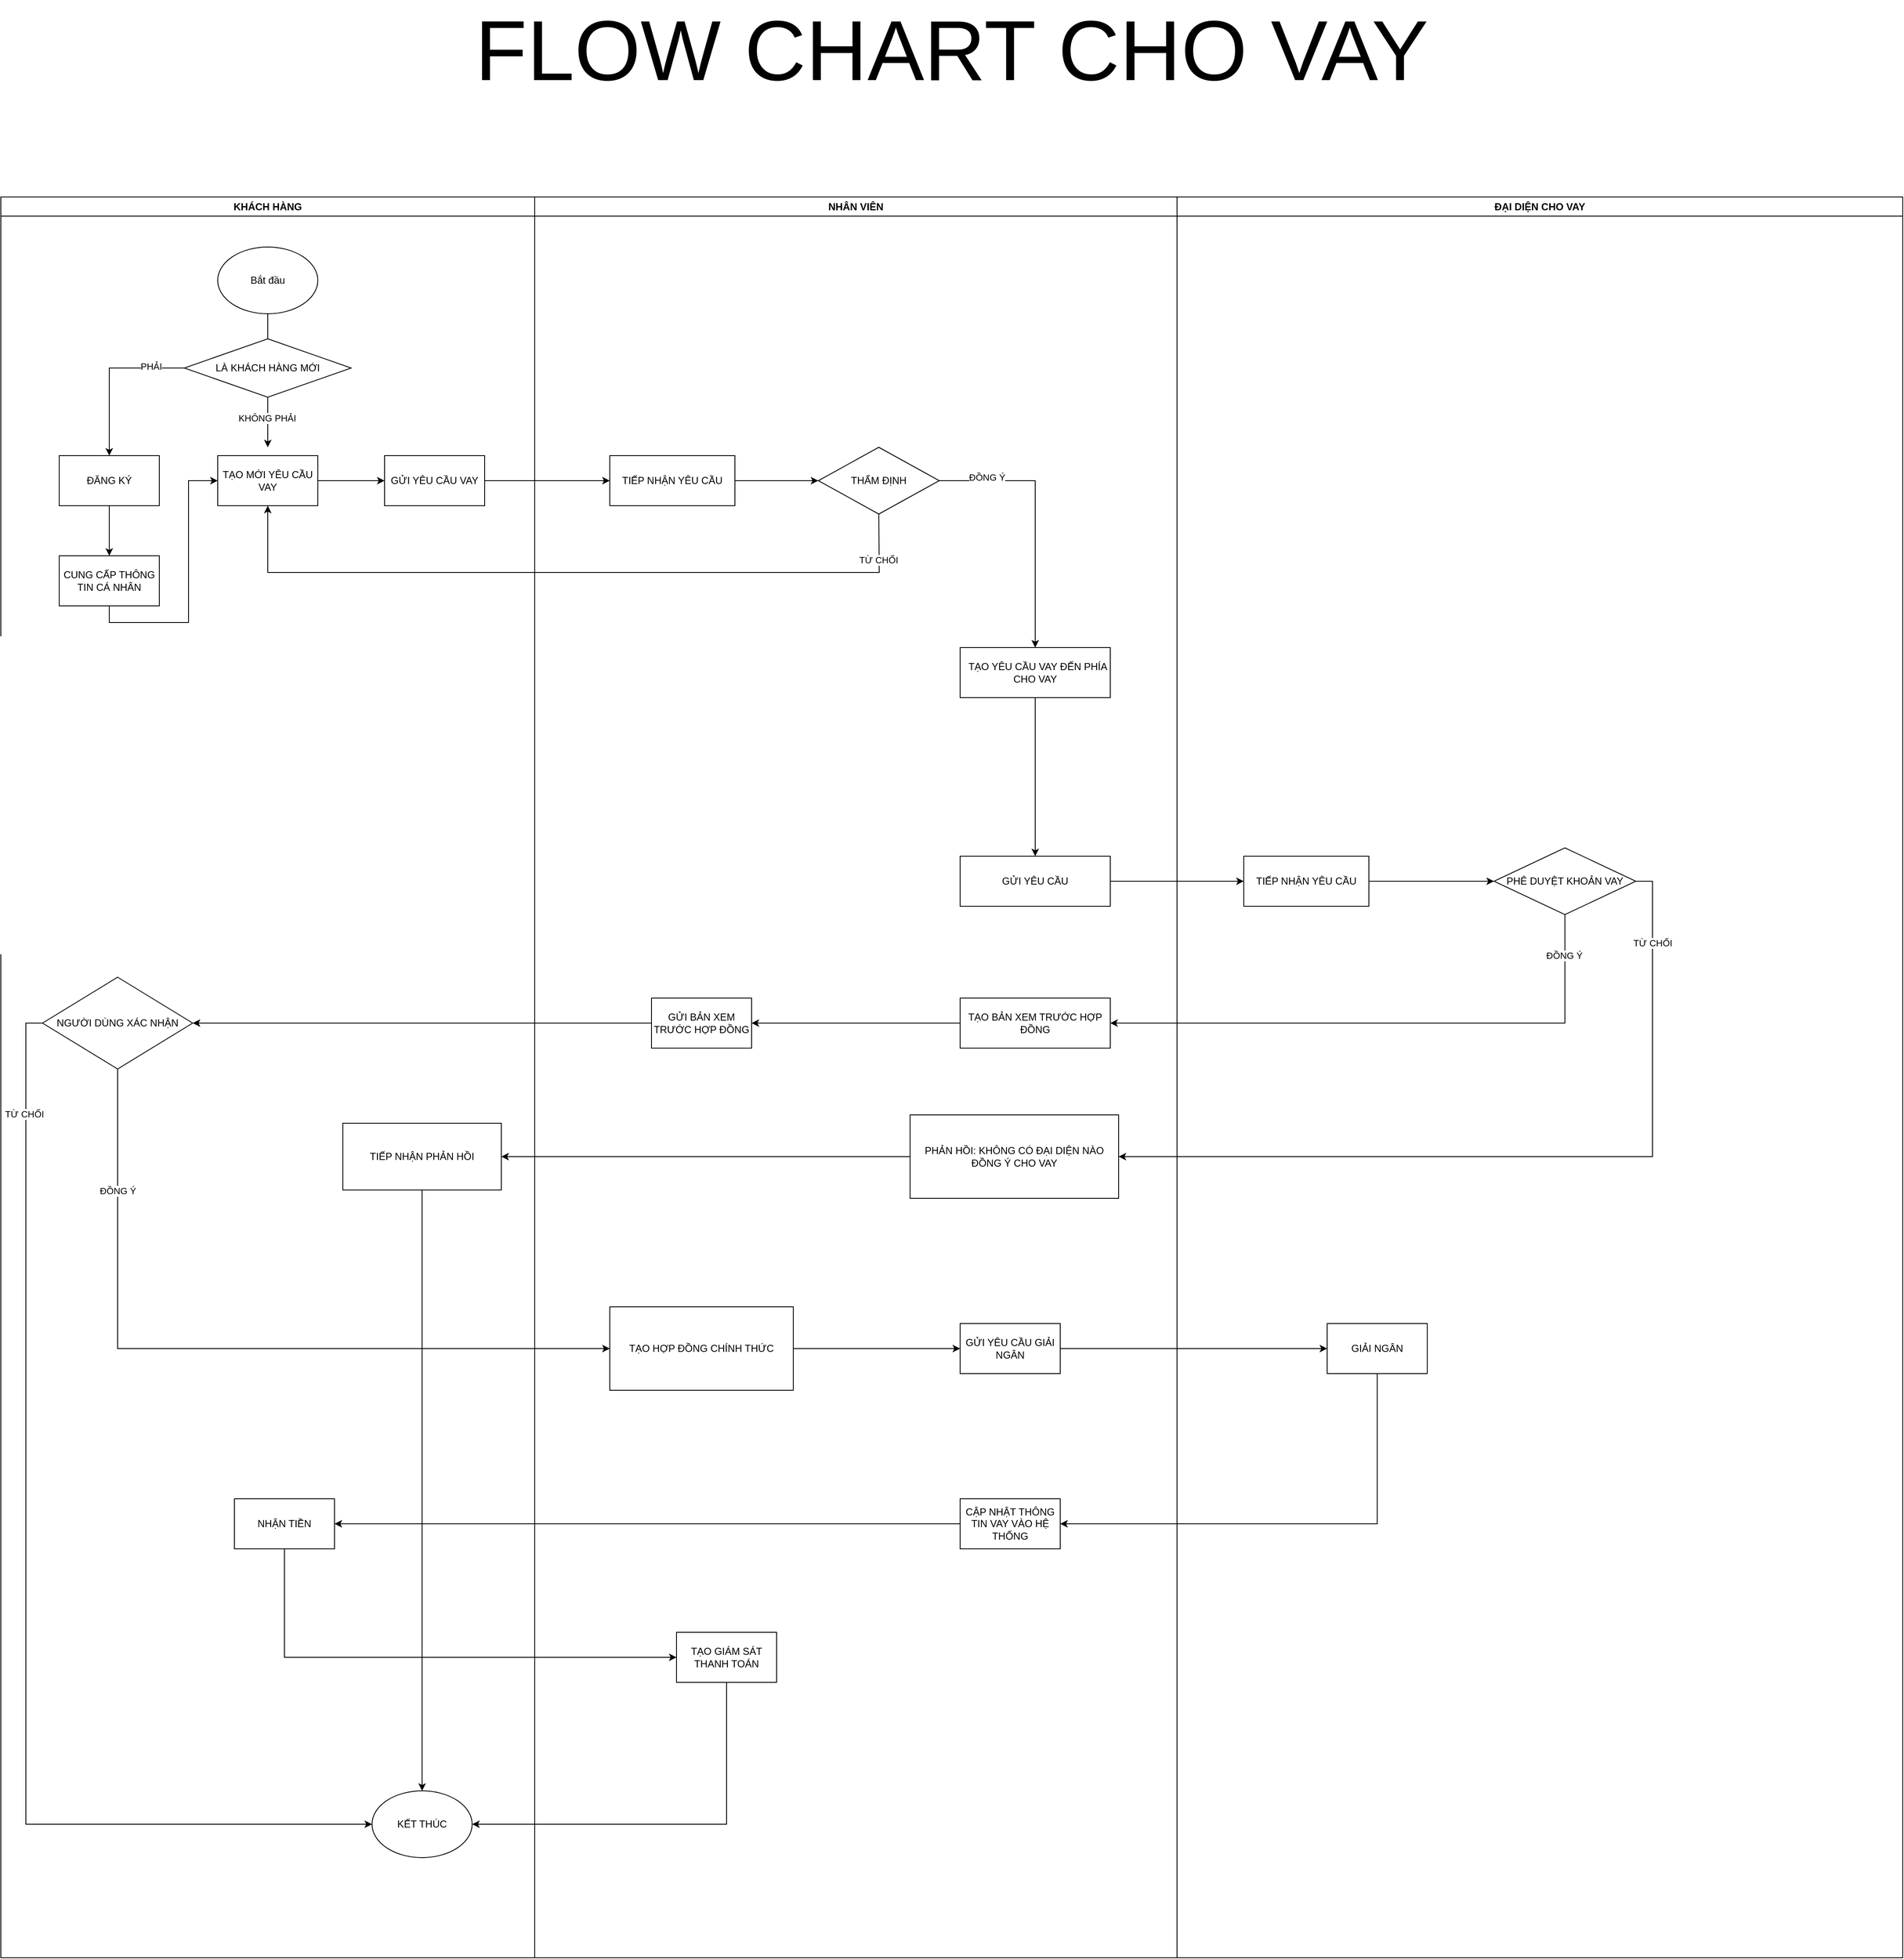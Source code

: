 <mxfile version="22.0.2" type="device">
  <diagram id="C5RBs43oDa-KdzZeNtuy" name="Page-1">
    <mxGraphModel dx="2590" dy="1635" grid="1" gridSize="10" guides="1" tooltips="1" connect="1" arrows="1" fold="1" page="1" pageScale="1" pageWidth="4681" pageHeight="3300" math="0" shadow="0">
      <root>
        <mxCell id="WIyWlLk6GJQsqaUBKTNV-0" />
        <mxCell id="WIyWlLk6GJQsqaUBKTNV-1" parent="WIyWlLk6GJQsqaUBKTNV-0" />
        <mxCell id="ZbLisRwh69mEDQL9dUMC-9" value="KHÁCH HÀNG" style="swimlane;whiteSpace=wrap;html=1;" parent="WIyWlLk6GJQsqaUBKTNV-1" vertex="1">
          <mxGeometry x="740" y="310" width="640" height="2110" as="geometry">
            <mxRectangle x="740" y="310" width="120" height="30" as="alternateBounds" />
          </mxGeometry>
        </mxCell>
        <mxCell id="ZbLisRwh69mEDQL9dUMC-11" value="Bắt đầu" style="ellipse;whiteSpace=wrap;html=1;" parent="ZbLisRwh69mEDQL9dUMC-9" vertex="1">
          <mxGeometry x="260" y="60" width="120" height="80" as="geometry" />
        </mxCell>
        <mxCell id="ZbLisRwh69mEDQL9dUMC-12" value="" style="endArrow=classic;html=1;rounded=0;exitX=0.5;exitY=1;exitDx=0;exitDy=0;" parent="ZbLisRwh69mEDQL9dUMC-9" source="ZbLisRwh69mEDQL9dUMC-11" edge="1">
          <mxGeometry width="50" height="50" relative="1" as="geometry">
            <mxPoint x="340" y="360" as="sourcePoint" />
            <mxPoint x="320" y="300" as="targetPoint" />
          </mxGeometry>
        </mxCell>
        <mxCell id="mGWSFxbRVeka4cZydjHZ-1" value="KHÔNG PHẢI" style="edgeLabel;html=1;align=center;verticalAlign=middle;resizable=0;points=[];" vertex="1" connectable="0" parent="ZbLisRwh69mEDQL9dUMC-12">
          <mxGeometry x="0.557" y="-1" relative="1" as="geometry">
            <mxPoint as="offset" />
          </mxGeometry>
        </mxCell>
        <mxCell id="ZbLisRwh69mEDQL9dUMC-13" value="TẠO MỚI YÊU CẦU VAY" style="rounded=0;whiteSpace=wrap;html=1;" parent="ZbLisRwh69mEDQL9dUMC-9" vertex="1">
          <mxGeometry x="260" y="310" width="120" height="60" as="geometry" />
        </mxCell>
        <mxCell id="ZbLisRwh69mEDQL9dUMC-40" value="NGƯỜI DÙNG XÁC NHẬN" style="rhombus;whiteSpace=wrap;html=1;" parent="ZbLisRwh69mEDQL9dUMC-9" vertex="1">
          <mxGeometry x="50" y="935" width="180" height="110" as="geometry" />
        </mxCell>
        <mxCell id="ZbLisRwh69mEDQL9dUMC-46" value="TIẾP NHẬN PHẢN HỒI" style="rounded=0;whiteSpace=wrap;html=1;" parent="ZbLisRwh69mEDQL9dUMC-9" vertex="1">
          <mxGeometry x="410" y="1110" width="190" height="80" as="geometry" />
        </mxCell>
        <mxCell id="zH1vuay15ItvjA4DE57S-2" value="NHẬN TIỀN" style="rounded=0;whiteSpace=wrap;html=1;" parent="ZbLisRwh69mEDQL9dUMC-9" vertex="1">
          <mxGeometry x="280" y="1560" width="120" height="60" as="geometry" />
        </mxCell>
        <mxCell id="mGWSFxbRVeka4cZydjHZ-4" style="edgeStyle=orthogonalEdgeStyle;rounded=0;orthogonalLoop=1;jettySize=auto;html=1;exitX=0;exitY=0.5;exitDx=0;exitDy=0;entryX=0.5;entryY=0;entryDx=0;entryDy=0;" edge="1" parent="ZbLisRwh69mEDQL9dUMC-9" source="mGWSFxbRVeka4cZydjHZ-0" target="mGWSFxbRVeka4cZydjHZ-2">
          <mxGeometry relative="1" as="geometry" />
        </mxCell>
        <mxCell id="mGWSFxbRVeka4cZydjHZ-7" value="PHẢI" style="edgeLabel;html=1;align=center;verticalAlign=middle;resizable=0;points=[];" vertex="1" connectable="0" parent="mGWSFxbRVeka4cZydjHZ-4">
          <mxGeometry x="-0.581" y="-2" relative="1" as="geometry">
            <mxPoint x="1" as="offset" />
          </mxGeometry>
        </mxCell>
        <mxCell id="mGWSFxbRVeka4cZydjHZ-0" value="LÀ KHÁCH HÀNG MỚI" style="rhombus;whiteSpace=wrap;html=1;" vertex="1" parent="ZbLisRwh69mEDQL9dUMC-9">
          <mxGeometry x="220" y="170" width="200" height="70" as="geometry" />
        </mxCell>
        <mxCell id="mGWSFxbRVeka4cZydjHZ-5" style="edgeStyle=orthogonalEdgeStyle;rounded=0;orthogonalLoop=1;jettySize=auto;html=1;exitX=0.5;exitY=1;exitDx=0;exitDy=0;entryX=0.5;entryY=0;entryDx=0;entryDy=0;" edge="1" parent="ZbLisRwh69mEDQL9dUMC-9" source="mGWSFxbRVeka4cZydjHZ-2" target="mGWSFxbRVeka4cZydjHZ-3">
          <mxGeometry relative="1" as="geometry" />
        </mxCell>
        <mxCell id="mGWSFxbRVeka4cZydjHZ-2" value="ĐĂNG KÝ" style="rounded=0;whiteSpace=wrap;html=1;" vertex="1" parent="ZbLisRwh69mEDQL9dUMC-9">
          <mxGeometry x="70" y="310" width="120" height="60" as="geometry" />
        </mxCell>
        <mxCell id="mGWSFxbRVeka4cZydjHZ-6" style="edgeStyle=orthogonalEdgeStyle;rounded=0;orthogonalLoop=1;jettySize=auto;html=1;exitX=0.5;exitY=1;exitDx=0;exitDy=0;entryX=0;entryY=0.5;entryDx=0;entryDy=0;" edge="1" parent="ZbLisRwh69mEDQL9dUMC-9" source="mGWSFxbRVeka4cZydjHZ-3" target="ZbLisRwh69mEDQL9dUMC-13">
          <mxGeometry relative="1" as="geometry" />
        </mxCell>
        <mxCell id="mGWSFxbRVeka4cZydjHZ-3" value="CUNG CẤP THÔNG TIN CÁ NHÂN" style="rounded=0;whiteSpace=wrap;html=1;" vertex="1" parent="ZbLisRwh69mEDQL9dUMC-9">
          <mxGeometry x="70" y="430" width="120" height="60" as="geometry" />
        </mxCell>
        <mxCell id="ZbLisRwh69mEDQL9dUMC-10" value="NHÂN VIÊN" style="swimlane;whiteSpace=wrap;html=1;" parent="WIyWlLk6GJQsqaUBKTNV-1" vertex="1">
          <mxGeometry x="1380" y="310" width="770" height="2110" as="geometry">
            <mxRectangle x="740" y="310" width="120" height="30" as="alternateBounds" />
          </mxGeometry>
        </mxCell>
        <mxCell id="ZbLisRwh69mEDQL9dUMC-26" style="edgeStyle=orthogonalEdgeStyle;rounded=0;orthogonalLoop=1;jettySize=auto;html=1;exitX=1;exitY=0.5;exitDx=0;exitDy=0;" parent="ZbLisRwh69mEDQL9dUMC-10" source="ZbLisRwh69mEDQL9dUMC-14" target="ZbLisRwh69mEDQL9dUMC-25" edge="1">
          <mxGeometry relative="1" as="geometry" />
        </mxCell>
        <mxCell id="ZbLisRwh69mEDQL9dUMC-34" value="ĐỒNG Ý" style="edgeLabel;html=1;align=center;verticalAlign=middle;resizable=0;points=[];" parent="ZbLisRwh69mEDQL9dUMC-26" vertex="1" connectable="0">
          <mxGeometry x="-0.634" y="4" relative="1" as="geometry">
            <mxPoint x="-1" as="offset" />
          </mxGeometry>
        </mxCell>
        <mxCell id="ZbLisRwh69mEDQL9dUMC-14" value="THẨM ĐỊNH" style="rhombus;whiteSpace=wrap;html=1;" parent="ZbLisRwh69mEDQL9dUMC-10" vertex="1">
          <mxGeometry x="340" y="300" width="145" height="80" as="geometry" />
        </mxCell>
        <mxCell id="ZbLisRwh69mEDQL9dUMC-22" style="edgeStyle=orthogonalEdgeStyle;rounded=0;orthogonalLoop=1;jettySize=auto;html=1;exitX=1;exitY=0.5;exitDx=0;exitDy=0;" parent="ZbLisRwh69mEDQL9dUMC-10" source="ZbLisRwh69mEDQL9dUMC-20" target="ZbLisRwh69mEDQL9dUMC-14" edge="1">
          <mxGeometry relative="1" as="geometry" />
        </mxCell>
        <mxCell id="ZbLisRwh69mEDQL9dUMC-20" value="TIẾP NHẬN YÊU CẦU" style="rounded=0;whiteSpace=wrap;html=1;" parent="ZbLisRwh69mEDQL9dUMC-10" vertex="1">
          <mxGeometry x="90" y="310" width="150" height="60" as="geometry" />
        </mxCell>
        <mxCell id="ZbLisRwh69mEDQL9dUMC-28" style="edgeStyle=orthogonalEdgeStyle;rounded=0;orthogonalLoop=1;jettySize=auto;html=1;exitX=0.5;exitY=1;exitDx=0;exitDy=0;" parent="ZbLisRwh69mEDQL9dUMC-10" source="ZbLisRwh69mEDQL9dUMC-25" target="ZbLisRwh69mEDQL9dUMC-27" edge="1">
          <mxGeometry relative="1" as="geometry">
            <mxPoint x="600" y="580" as="targetPoint" />
          </mxGeometry>
        </mxCell>
        <mxCell id="ZbLisRwh69mEDQL9dUMC-25" value="&amp;nbsp; TẠO YÊU CẦU VAY ĐẾN PHÍA CHO VAY" style="rounded=0;whiteSpace=wrap;html=1;" parent="ZbLisRwh69mEDQL9dUMC-10" vertex="1">
          <mxGeometry x="510" y="540" width="180" height="60" as="geometry" />
        </mxCell>
        <mxCell id="ZbLisRwh69mEDQL9dUMC-27" value="GỬI YÊU CẦU" style="rounded=0;whiteSpace=wrap;html=1;" parent="ZbLisRwh69mEDQL9dUMC-10" vertex="1">
          <mxGeometry x="510" y="790" width="180" height="60" as="geometry" />
        </mxCell>
        <mxCell id="ZbLisRwh69mEDQL9dUMC-41" style="edgeStyle=orthogonalEdgeStyle;rounded=0;orthogonalLoop=1;jettySize=auto;html=1;exitX=0;exitY=0.5;exitDx=0;exitDy=0;entryX=1;entryY=0.5;entryDx=0;entryDy=0;" parent="ZbLisRwh69mEDQL9dUMC-10" source="ZbLisRwh69mEDQL9dUMC-35" target="ZbLisRwh69mEDQL9dUMC-38" edge="1">
          <mxGeometry relative="1" as="geometry" />
        </mxCell>
        <mxCell id="ZbLisRwh69mEDQL9dUMC-35" value="TẠO BẢN XEM TRƯỚC HỢP ĐỒNG" style="rounded=0;whiteSpace=wrap;html=1;" parent="ZbLisRwh69mEDQL9dUMC-10" vertex="1">
          <mxGeometry x="510" y="960" width="180" height="60" as="geometry" />
        </mxCell>
        <mxCell id="ZbLisRwh69mEDQL9dUMC-38" value="GỬI BẢN XEM TRƯỚC HỢP ĐỒNG" style="rounded=0;whiteSpace=wrap;html=1;" parent="ZbLisRwh69mEDQL9dUMC-10" vertex="1">
          <mxGeometry x="140" y="960" width="120" height="60" as="geometry" />
        </mxCell>
        <mxCell id="ZbLisRwh69mEDQL9dUMC-43" value="PHẢN HỒI: KHÔNG CÓ ĐẠI DIỆN NÀO ĐỒNG Ý CHO VAY" style="rounded=0;whiteSpace=wrap;html=1;" parent="ZbLisRwh69mEDQL9dUMC-10" vertex="1">
          <mxGeometry x="450" y="1100" width="250" height="100" as="geometry" />
        </mxCell>
        <mxCell id="ZbLisRwh69mEDQL9dUMC-54" style="edgeStyle=orthogonalEdgeStyle;rounded=0;orthogonalLoop=1;jettySize=auto;html=1;exitX=1;exitY=0.5;exitDx=0;exitDy=0;" parent="ZbLisRwh69mEDQL9dUMC-10" source="ZbLisRwh69mEDQL9dUMC-51" target="ZbLisRwh69mEDQL9dUMC-53" edge="1">
          <mxGeometry relative="1" as="geometry" />
        </mxCell>
        <mxCell id="ZbLisRwh69mEDQL9dUMC-51" value="TẠO HỢP ĐỒNG CHÍNH THỨC" style="rounded=0;whiteSpace=wrap;html=1;" parent="ZbLisRwh69mEDQL9dUMC-10" vertex="1">
          <mxGeometry x="90" y="1330" width="220" height="100" as="geometry" />
        </mxCell>
        <mxCell id="ZbLisRwh69mEDQL9dUMC-53" value="GỬI YÊU CẦU GIẢI NGÂN" style="rounded=0;whiteSpace=wrap;html=1;" parent="ZbLisRwh69mEDQL9dUMC-10" vertex="1">
          <mxGeometry x="510" y="1350" width="120" height="60" as="geometry" />
        </mxCell>
        <mxCell id="zH1vuay15ItvjA4DE57S-0" value="CẬP NHẬT THÔNG TIN VAY VÀO HỆ THỐNG" style="rounded=0;whiteSpace=wrap;html=1;" parent="ZbLisRwh69mEDQL9dUMC-10" vertex="1">
          <mxGeometry x="510" y="1560" width="120" height="60" as="geometry" />
        </mxCell>
        <mxCell id="mGWSFxbRVeka4cZydjHZ-13" value="TẠO GIÁM SÁT THANH TOÁN" style="rounded=0;whiteSpace=wrap;html=1;" vertex="1" parent="ZbLisRwh69mEDQL9dUMC-10">
          <mxGeometry x="170" y="1720" width="120" height="60" as="geometry" />
        </mxCell>
        <mxCell id="ZbLisRwh69mEDQL9dUMC-18" value="" style="edgeStyle=orthogonalEdgeStyle;rounded=0;orthogonalLoop=1;jettySize=auto;html=1;exitX=1;exitY=0.5;exitDx=0;exitDy=0;entryX=0;entryY=0.5;entryDx=0;entryDy=0;" parent="WIyWlLk6GJQsqaUBKTNV-1" source="ZbLisRwh69mEDQL9dUMC-13" target="ZbLisRwh69mEDQL9dUMC-17" edge="1">
          <mxGeometry relative="1" as="geometry">
            <mxPoint x="1120" y="650" as="sourcePoint" />
            <mxPoint x="1570" y="650" as="targetPoint" />
          </mxGeometry>
        </mxCell>
        <mxCell id="ZbLisRwh69mEDQL9dUMC-21" style="edgeStyle=orthogonalEdgeStyle;rounded=0;orthogonalLoop=1;jettySize=auto;html=1;exitX=1;exitY=0.5;exitDx=0;exitDy=0;" parent="WIyWlLk6GJQsqaUBKTNV-1" source="ZbLisRwh69mEDQL9dUMC-17" target="ZbLisRwh69mEDQL9dUMC-20" edge="1">
          <mxGeometry relative="1" as="geometry" />
        </mxCell>
        <mxCell id="ZbLisRwh69mEDQL9dUMC-17" value="GỬI YÊU CẦU VAY" style="rounded=0;whiteSpace=wrap;html=1;" parent="WIyWlLk6GJQsqaUBKTNV-1" vertex="1">
          <mxGeometry x="1200" y="620" width="120" height="60" as="geometry" />
        </mxCell>
        <mxCell id="ZbLisRwh69mEDQL9dUMC-16" value="" style="endArrow=classic;html=1;rounded=0;exitX=0.5;exitY=1;exitDx=0;exitDy=0;entryX=0.5;entryY=1;entryDx=0;entryDy=0;" parent="WIyWlLk6GJQsqaUBKTNV-1" source="ZbLisRwh69mEDQL9dUMC-14" target="ZbLisRwh69mEDQL9dUMC-13" edge="1">
          <mxGeometry width="50" height="50" relative="1" as="geometry">
            <mxPoint x="1660" y="820" as="sourcePoint" />
            <mxPoint x="1710" y="770" as="targetPoint" />
            <Array as="points">
              <mxPoint x="1793" y="760" />
              <mxPoint x="1060" y="760" />
            </Array>
          </mxGeometry>
        </mxCell>
        <mxCell id="ZbLisRwh69mEDQL9dUMC-19" value="TỪ CHỐI" style="edgeLabel;html=1;align=center;verticalAlign=middle;resizable=0;points=[];" parent="ZbLisRwh69mEDQL9dUMC-16" vertex="1" connectable="0">
          <mxGeometry x="-0.875" y="-1" relative="1" as="geometry">
            <mxPoint as="offset" />
          </mxGeometry>
        </mxCell>
        <mxCell id="ZbLisRwh69mEDQL9dUMC-23" value="ĐẠI DIỆN CHO VAY" style="swimlane;whiteSpace=wrap;html=1;" parent="WIyWlLk6GJQsqaUBKTNV-1" vertex="1">
          <mxGeometry x="2150" y="310" width="870" height="2110" as="geometry" />
        </mxCell>
        <mxCell id="ZbLisRwh69mEDQL9dUMC-33" style="edgeStyle=orthogonalEdgeStyle;rounded=0;orthogonalLoop=1;jettySize=auto;html=1;exitX=1;exitY=0.5;exitDx=0;exitDy=0;entryX=0;entryY=0.5;entryDx=0;entryDy=0;" parent="ZbLisRwh69mEDQL9dUMC-23" source="ZbLisRwh69mEDQL9dUMC-29" target="ZbLisRwh69mEDQL9dUMC-31" edge="1">
          <mxGeometry relative="1" as="geometry" />
        </mxCell>
        <mxCell id="ZbLisRwh69mEDQL9dUMC-29" value="TIẾP NHẬN YÊU CẦU" style="rounded=0;whiteSpace=wrap;html=1;" parent="ZbLisRwh69mEDQL9dUMC-23" vertex="1">
          <mxGeometry x="80" y="790" width="150" height="60" as="geometry" />
        </mxCell>
        <mxCell id="ZbLisRwh69mEDQL9dUMC-31" value="PHÊ DUYỆT KHOẢN VAY" style="rhombus;whiteSpace=wrap;html=1;" parent="ZbLisRwh69mEDQL9dUMC-23" vertex="1">
          <mxGeometry x="380" y="780" width="170" height="80" as="geometry" />
        </mxCell>
        <mxCell id="ZbLisRwh69mEDQL9dUMC-55" value="GIẢI NGÂN" style="rounded=0;whiteSpace=wrap;html=1;" parent="ZbLisRwh69mEDQL9dUMC-23" vertex="1">
          <mxGeometry x="180" y="1350" width="120" height="60" as="geometry" />
        </mxCell>
        <mxCell id="ZbLisRwh69mEDQL9dUMC-30" value="" style="endArrow=classic;html=1;rounded=0;exitX=1;exitY=0.5;exitDx=0;exitDy=0;entryX=0;entryY=0.5;entryDx=0;entryDy=0;" parent="WIyWlLk6GJQsqaUBKTNV-1" source="ZbLisRwh69mEDQL9dUMC-27" target="ZbLisRwh69mEDQL9dUMC-29" edge="1">
          <mxGeometry width="50" height="50" relative="1" as="geometry">
            <mxPoint x="2100" y="1160" as="sourcePoint" />
            <mxPoint x="2150" y="1110" as="targetPoint" />
          </mxGeometry>
        </mxCell>
        <mxCell id="ZbLisRwh69mEDQL9dUMC-36" style="edgeStyle=orthogonalEdgeStyle;rounded=0;orthogonalLoop=1;jettySize=auto;html=1;exitX=0.5;exitY=1;exitDx=0;exitDy=0;entryX=1;entryY=0.5;entryDx=0;entryDy=0;" parent="WIyWlLk6GJQsqaUBKTNV-1" source="ZbLisRwh69mEDQL9dUMC-31" target="ZbLisRwh69mEDQL9dUMC-35" edge="1">
          <mxGeometry relative="1" as="geometry" />
        </mxCell>
        <mxCell id="ZbLisRwh69mEDQL9dUMC-42" value="ĐỒNG Ý" style="edgeLabel;html=1;align=center;verticalAlign=middle;resizable=0;points=[];" parent="ZbLisRwh69mEDQL9dUMC-36" vertex="1" connectable="0">
          <mxGeometry x="-0.854" y="-1" relative="1" as="geometry">
            <mxPoint y="-1" as="offset" />
          </mxGeometry>
        </mxCell>
        <mxCell id="ZbLisRwh69mEDQL9dUMC-39" style="edgeStyle=orthogonalEdgeStyle;rounded=0;orthogonalLoop=1;jettySize=auto;html=1;exitX=0;exitY=0.5;exitDx=0;exitDy=0;entryX=1;entryY=0.5;entryDx=0;entryDy=0;" parent="WIyWlLk6GJQsqaUBKTNV-1" source="ZbLisRwh69mEDQL9dUMC-38" target="ZbLisRwh69mEDQL9dUMC-40" edge="1">
          <mxGeometry relative="1" as="geometry">
            <mxPoint x="1210" y="1300" as="targetPoint" />
          </mxGeometry>
        </mxCell>
        <mxCell id="ZbLisRwh69mEDQL9dUMC-44" style="edgeStyle=orthogonalEdgeStyle;rounded=0;orthogonalLoop=1;jettySize=auto;html=1;exitX=1;exitY=0.5;exitDx=0;exitDy=0;entryX=1;entryY=0.5;entryDx=0;entryDy=0;" parent="WIyWlLk6GJQsqaUBKTNV-1" source="ZbLisRwh69mEDQL9dUMC-31" target="ZbLisRwh69mEDQL9dUMC-43" edge="1">
          <mxGeometry relative="1" as="geometry" />
        </mxCell>
        <mxCell id="ZbLisRwh69mEDQL9dUMC-45" value="TỪ CHỐI" style="edgeLabel;html=1;align=center;verticalAlign=middle;resizable=0;points=[];" parent="ZbLisRwh69mEDQL9dUMC-44" vertex="1" connectable="0">
          <mxGeometry x="-0.811" relative="1" as="geometry">
            <mxPoint as="offset" />
          </mxGeometry>
        </mxCell>
        <mxCell id="ZbLisRwh69mEDQL9dUMC-47" style="edgeStyle=orthogonalEdgeStyle;rounded=0;orthogonalLoop=1;jettySize=auto;html=1;exitX=0;exitY=0.5;exitDx=0;exitDy=0;entryX=1;entryY=0.5;entryDx=0;entryDy=0;" parent="WIyWlLk6GJQsqaUBKTNV-1" source="ZbLisRwh69mEDQL9dUMC-43" target="ZbLisRwh69mEDQL9dUMC-46" edge="1">
          <mxGeometry relative="1" as="geometry" />
        </mxCell>
        <mxCell id="ZbLisRwh69mEDQL9dUMC-52" style="edgeStyle=orthogonalEdgeStyle;rounded=0;orthogonalLoop=1;jettySize=auto;html=1;exitX=0.5;exitY=1;exitDx=0;exitDy=0;entryX=0;entryY=0.5;entryDx=0;entryDy=0;" parent="WIyWlLk6GJQsqaUBKTNV-1" source="ZbLisRwh69mEDQL9dUMC-40" target="ZbLisRwh69mEDQL9dUMC-51" edge="1">
          <mxGeometry relative="1" as="geometry" />
        </mxCell>
        <mxCell id="ZbLisRwh69mEDQL9dUMC-59" value="ĐỒNG Ý" style="edgeLabel;html=1;align=center;verticalAlign=middle;resizable=0;points=[];" parent="ZbLisRwh69mEDQL9dUMC-52" vertex="1" connectable="0">
          <mxGeometry x="-0.685" relative="1" as="geometry">
            <mxPoint as="offset" />
          </mxGeometry>
        </mxCell>
        <mxCell id="ZbLisRwh69mEDQL9dUMC-56" style="edgeStyle=orthogonalEdgeStyle;rounded=0;orthogonalLoop=1;jettySize=auto;html=1;exitX=1;exitY=0.5;exitDx=0;exitDy=0;" parent="WIyWlLk6GJQsqaUBKTNV-1" source="ZbLisRwh69mEDQL9dUMC-53" target="ZbLisRwh69mEDQL9dUMC-55" edge="1">
          <mxGeometry relative="1" as="geometry" />
        </mxCell>
        <mxCell id="ZbLisRwh69mEDQL9dUMC-61" style="edgeStyle=orthogonalEdgeStyle;rounded=0;orthogonalLoop=1;jettySize=auto;html=1;exitX=0.5;exitY=1;exitDx=0;exitDy=0;entryX=0.5;entryY=0;entryDx=0;entryDy=0;" parent="WIyWlLk6GJQsqaUBKTNV-1" source="ZbLisRwh69mEDQL9dUMC-46" target="ZbLisRwh69mEDQL9dUMC-57" edge="1">
          <mxGeometry relative="1" as="geometry" />
        </mxCell>
        <mxCell id="ZbLisRwh69mEDQL9dUMC-62" style="edgeStyle=orthogonalEdgeStyle;rounded=0;orthogonalLoop=1;jettySize=auto;html=1;exitX=0;exitY=0.5;exitDx=0;exitDy=0;entryX=0;entryY=0.5;entryDx=0;entryDy=0;" parent="WIyWlLk6GJQsqaUBKTNV-1" source="ZbLisRwh69mEDQL9dUMC-40" target="ZbLisRwh69mEDQL9dUMC-57" edge="1">
          <mxGeometry relative="1" as="geometry" />
        </mxCell>
        <mxCell id="ZbLisRwh69mEDQL9dUMC-63" value="TỪ CHỐI" style="edgeLabel;html=1;align=center;verticalAlign=middle;resizable=0;points=[];" parent="ZbLisRwh69mEDQL9dUMC-62" vertex="1" connectable="0">
          <mxGeometry x="-0.816" y="-2" relative="1" as="geometry">
            <mxPoint as="offset" />
          </mxGeometry>
        </mxCell>
        <mxCell id="ZbLisRwh69mEDQL9dUMC-64" value="FLOW CHART CHO VAY" style="text;html=1;strokeColor=none;fillColor=none;align=center;verticalAlign=middle;whiteSpace=wrap;rounded=0;fontSize=102;" parent="WIyWlLk6GJQsqaUBKTNV-1" vertex="1">
          <mxGeometry x="1210" y="120" width="1340" height="30" as="geometry" />
        </mxCell>
        <mxCell id="ZbLisRwh69mEDQL9dUMC-57" value="KẾT THÚC" style="ellipse;whiteSpace=wrap;html=1;" parent="WIyWlLk6GJQsqaUBKTNV-1" vertex="1">
          <mxGeometry x="1185" y="2220" width="120" height="80" as="geometry" />
        </mxCell>
        <mxCell id="zH1vuay15ItvjA4DE57S-1" style="edgeStyle=orthogonalEdgeStyle;rounded=0;orthogonalLoop=1;jettySize=auto;html=1;exitX=0.5;exitY=1;exitDx=0;exitDy=0;entryX=1;entryY=0.5;entryDx=0;entryDy=0;" parent="WIyWlLk6GJQsqaUBKTNV-1" source="ZbLisRwh69mEDQL9dUMC-55" target="zH1vuay15ItvjA4DE57S-0" edge="1">
          <mxGeometry relative="1" as="geometry" />
        </mxCell>
        <mxCell id="zH1vuay15ItvjA4DE57S-3" style="edgeStyle=orthogonalEdgeStyle;rounded=0;orthogonalLoop=1;jettySize=auto;html=1;exitX=0;exitY=0.5;exitDx=0;exitDy=0;" parent="WIyWlLk6GJQsqaUBKTNV-1" source="zH1vuay15ItvjA4DE57S-0" target="zH1vuay15ItvjA4DE57S-2" edge="1">
          <mxGeometry relative="1" as="geometry" />
        </mxCell>
        <mxCell id="mGWSFxbRVeka4cZydjHZ-14" style="edgeStyle=orthogonalEdgeStyle;rounded=0;orthogonalLoop=1;jettySize=auto;html=1;exitX=0.5;exitY=1;exitDx=0;exitDy=0;entryX=0;entryY=0.5;entryDx=0;entryDy=0;" edge="1" parent="WIyWlLk6GJQsqaUBKTNV-1" source="zH1vuay15ItvjA4DE57S-2" target="mGWSFxbRVeka4cZydjHZ-13">
          <mxGeometry relative="1" as="geometry" />
        </mxCell>
        <mxCell id="mGWSFxbRVeka4cZydjHZ-15" style="edgeStyle=orthogonalEdgeStyle;rounded=0;orthogonalLoop=1;jettySize=auto;html=1;exitX=0.5;exitY=1;exitDx=0;exitDy=0;entryX=1;entryY=0.5;entryDx=0;entryDy=0;" edge="1" parent="WIyWlLk6GJQsqaUBKTNV-1" source="mGWSFxbRVeka4cZydjHZ-13" target="ZbLisRwh69mEDQL9dUMC-57">
          <mxGeometry relative="1" as="geometry" />
        </mxCell>
      </root>
    </mxGraphModel>
  </diagram>
</mxfile>
